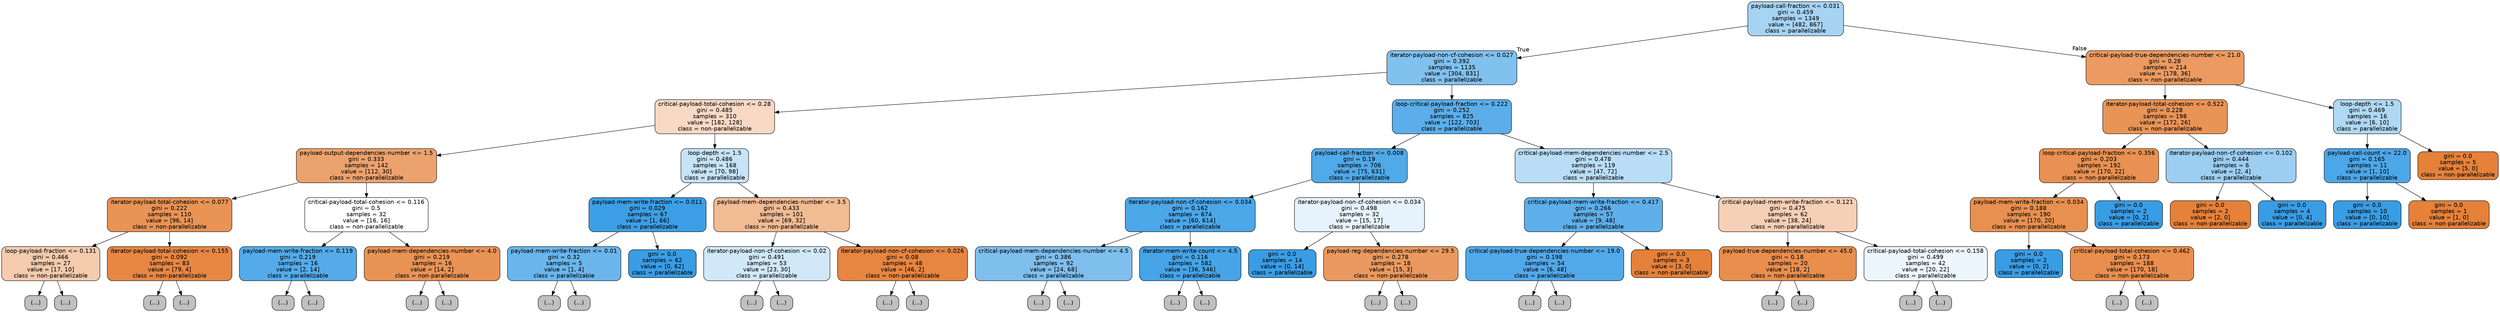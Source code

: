 digraph Tree {
node [shape=box, style="filled, rounded", color="black", fontname=helvetica] ;
edge [fontname=helvetica] ;
0 [label="payload-call-fraction <= 0.031\ngini = 0.459\nsamples = 1349\nvalue = [482, 867]\nclass = parallelizable", fillcolor="#399de571"] ;
1 [label="iterator-payload-non-cf-cohesion <= 0.027\ngini = 0.392\nsamples = 1135\nvalue = [304, 831]\nclass = parallelizable", fillcolor="#399de5a2"] ;
0 -> 1 [labeldistance=2.5, labelangle=45, headlabel="True"] ;
2 [label="critical-payload-total-cohesion <= 0.28\ngini = 0.485\nsamples = 310\nvalue = [182, 128]\nclass = non-parallelizable", fillcolor="#e581394c"] ;
1 -> 2 ;
3 [label="payload-output-dependencies-number <= 1.5\ngini = 0.333\nsamples = 142\nvalue = [112, 30]\nclass = non-parallelizable", fillcolor="#e58139bb"] ;
2 -> 3 ;
4 [label="iterator-payload-total-cohesion <= 0.077\ngini = 0.222\nsamples = 110\nvalue = [96, 14]\nclass = non-parallelizable", fillcolor="#e58139da"] ;
3 -> 4 ;
5 [label="loop-payload-fraction <= 0.131\ngini = 0.466\nsamples = 27\nvalue = [17, 10]\nclass = non-parallelizable", fillcolor="#e5813969"] ;
4 -> 5 ;
6 [label="(...)", fillcolor="#C0C0C0"] ;
5 -> 6 ;
13 [label="(...)", fillcolor="#C0C0C0"] ;
5 -> 13 ;
18 [label="iterator-payload-total-cohesion <= 0.155\ngini = 0.092\nsamples = 83\nvalue = [79, 4]\nclass = non-parallelizable", fillcolor="#e58139f2"] ;
4 -> 18 ;
19 [label="(...)", fillcolor="#C0C0C0"] ;
18 -> 19 ;
24 [label="(...)", fillcolor="#C0C0C0"] ;
18 -> 24 ;
29 [label="critical-payload-total-cohesion <= 0.116\ngini = 0.5\nsamples = 32\nvalue = [16, 16]\nclass = non-parallelizable", fillcolor="#e5813900"] ;
3 -> 29 ;
30 [label="payload-mem-write-fraction <= 0.119\ngini = 0.219\nsamples = 16\nvalue = [2, 14]\nclass = parallelizable", fillcolor="#399de5db"] ;
29 -> 30 ;
31 [label="(...)", fillcolor="#C0C0C0"] ;
30 -> 31 ;
32 [label="(...)", fillcolor="#C0C0C0"] ;
30 -> 32 ;
35 [label="payload-mem-dependencies-number <= 4.0\ngini = 0.219\nsamples = 16\nvalue = [14, 2]\nclass = non-parallelizable", fillcolor="#e58139db"] ;
29 -> 35 ;
36 [label="(...)", fillcolor="#C0C0C0"] ;
35 -> 36 ;
37 [label="(...)", fillcolor="#C0C0C0"] ;
35 -> 37 ;
38 [label="loop-depth <= 1.5\ngini = 0.486\nsamples = 168\nvalue = [70, 98]\nclass = parallelizable", fillcolor="#399de549"] ;
2 -> 38 ;
39 [label="payload-mem-write-fraction <= 0.011\ngini = 0.029\nsamples = 67\nvalue = [1, 66]\nclass = parallelizable", fillcolor="#399de5fb"] ;
38 -> 39 ;
40 [label="payload-mem-write-fraction <= 0.01\ngini = 0.32\nsamples = 5\nvalue = [1, 4]\nclass = parallelizable", fillcolor="#399de5bf"] ;
39 -> 40 ;
41 [label="(...)", fillcolor="#C0C0C0"] ;
40 -> 41 ;
42 [label="(...)", fillcolor="#C0C0C0"] ;
40 -> 42 ;
43 [label="gini = 0.0\nsamples = 62\nvalue = [0, 62]\nclass = parallelizable", fillcolor="#399de5ff"] ;
39 -> 43 ;
44 [label="payload-mem-dependencies-number <= 3.5\ngini = 0.433\nsamples = 101\nvalue = [69, 32]\nclass = non-parallelizable", fillcolor="#e5813989"] ;
38 -> 44 ;
45 [label="iterator-payload-non-cf-cohesion <= 0.02\ngini = 0.491\nsamples = 53\nvalue = [23, 30]\nclass = parallelizable", fillcolor="#399de53b"] ;
44 -> 45 ;
46 [label="(...)", fillcolor="#C0C0C0"] ;
45 -> 46 ;
55 [label="(...)", fillcolor="#C0C0C0"] ;
45 -> 55 ;
66 [label="iterator-payload-non-cf-cohesion <= 0.026\ngini = 0.08\nsamples = 48\nvalue = [46, 2]\nclass = non-parallelizable", fillcolor="#e58139f4"] ;
44 -> 66 ;
67 [label="(...)", fillcolor="#C0C0C0"] ;
66 -> 67 ;
72 [label="(...)", fillcolor="#C0C0C0"] ;
66 -> 72 ;
73 [label="loop-critical-payload-fraction <= 0.222\ngini = 0.252\nsamples = 825\nvalue = [122, 703]\nclass = parallelizable", fillcolor="#399de5d3"] ;
1 -> 73 ;
74 [label="payload-call-fraction <= 0.008\ngini = 0.19\nsamples = 706\nvalue = [75, 631]\nclass = parallelizable", fillcolor="#399de5e1"] ;
73 -> 74 ;
75 [label="iterator-payload-non-cf-cohesion <= 0.034\ngini = 0.162\nsamples = 674\nvalue = [60, 614]\nclass = parallelizable", fillcolor="#399de5e6"] ;
74 -> 75 ;
76 [label="critical-payload-mem-dependencies-number <= 4.5\ngini = 0.386\nsamples = 92\nvalue = [24, 68]\nclass = parallelizable", fillcolor="#399de5a5"] ;
75 -> 76 ;
77 [label="(...)", fillcolor="#C0C0C0"] ;
76 -> 77 ;
100 [label="(...)", fillcolor="#C0C0C0"] ;
76 -> 100 ;
105 [label="iterator-mem-write-count <= 4.5\ngini = 0.116\nsamples = 582\nvalue = [36, 546]\nclass = parallelizable", fillcolor="#399de5ee"] ;
75 -> 105 ;
106 [label="(...)", fillcolor="#C0C0C0"] ;
105 -> 106 ;
177 [label="(...)", fillcolor="#C0C0C0"] ;
105 -> 177 ;
178 [label="iterator-payload-non-cf-cohesion <= 0.034\ngini = 0.498\nsamples = 32\nvalue = [15, 17]\nclass = parallelizable", fillcolor="#399de51e"] ;
74 -> 178 ;
179 [label="gini = 0.0\nsamples = 14\nvalue = [0, 14]\nclass = parallelizable", fillcolor="#399de5ff"] ;
178 -> 179 ;
180 [label="payload-reg-dependencies-number <= 29.5\ngini = 0.278\nsamples = 18\nvalue = [15, 3]\nclass = non-parallelizable", fillcolor="#e58139cc"] ;
178 -> 180 ;
181 [label="(...)", fillcolor="#C0C0C0"] ;
180 -> 181 ;
182 [label="(...)", fillcolor="#C0C0C0"] ;
180 -> 182 ;
185 [label="critical-payload-mem-dependencies-number <= 2.5\ngini = 0.478\nsamples = 119\nvalue = [47, 72]\nclass = parallelizable", fillcolor="#399de559"] ;
73 -> 185 ;
186 [label="critical-payload-mem-write-fraction <= 0.417\ngini = 0.266\nsamples = 57\nvalue = [9, 48]\nclass = parallelizable", fillcolor="#399de5cf"] ;
185 -> 186 ;
187 [label="critical-payload-true-dependencies-number <= 19.0\ngini = 0.198\nsamples = 54\nvalue = [6, 48]\nclass = parallelizable", fillcolor="#399de5df"] ;
186 -> 187 ;
188 [label="(...)", fillcolor="#C0C0C0"] ;
187 -> 188 ;
199 [label="(...)", fillcolor="#C0C0C0"] ;
187 -> 199 ;
200 [label="gini = 0.0\nsamples = 3\nvalue = [3, 0]\nclass = non-parallelizable", fillcolor="#e58139ff"] ;
186 -> 200 ;
201 [label="critical-payload-mem-write-fraction <= 0.121\ngini = 0.475\nsamples = 62\nvalue = [38, 24]\nclass = non-parallelizable", fillcolor="#e581395e"] ;
185 -> 201 ;
202 [label="payload-true-dependencies-number <= 45.0\ngini = 0.18\nsamples = 20\nvalue = [18, 2]\nclass = non-parallelizable", fillcolor="#e58139e3"] ;
201 -> 202 ;
203 [label="(...)", fillcolor="#C0C0C0"] ;
202 -> 203 ;
208 [label="(...)", fillcolor="#C0C0C0"] ;
202 -> 208 ;
209 [label="critical-payload-total-cohesion <= 0.158\ngini = 0.499\nsamples = 42\nvalue = [20, 22]\nclass = parallelizable", fillcolor="#399de517"] ;
201 -> 209 ;
210 [label="(...)", fillcolor="#C0C0C0"] ;
209 -> 210 ;
215 [label="(...)", fillcolor="#C0C0C0"] ;
209 -> 215 ;
226 [label="critical-payload-true-dependencies-number <= 21.0\ngini = 0.28\nsamples = 214\nvalue = [178, 36]\nclass = non-parallelizable", fillcolor="#e58139cb"] ;
0 -> 226 [labeldistance=2.5, labelangle=-45, headlabel="False"] ;
227 [label="iterator-payload-total-cohesion <= 0.522\ngini = 0.228\nsamples = 198\nvalue = [172, 26]\nclass = non-parallelizable", fillcolor="#e58139d8"] ;
226 -> 227 ;
228 [label="loop-critical-payload-fraction <= 0.356\ngini = 0.203\nsamples = 192\nvalue = [170, 22]\nclass = non-parallelizable", fillcolor="#e58139de"] ;
227 -> 228 ;
229 [label="payload-mem-write-fraction <= 0.034\ngini = 0.188\nsamples = 190\nvalue = [170, 20]\nclass = non-parallelizable", fillcolor="#e58139e1"] ;
228 -> 229 ;
230 [label="gini = 0.0\nsamples = 2\nvalue = [0, 2]\nclass = parallelizable", fillcolor="#399de5ff"] ;
229 -> 230 ;
231 [label="critical-payload-total-cohesion <= 0.462\ngini = 0.173\nsamples = 188\nvalue = [170, 18]\nclass = non-parallelizable", fillcolor="#e58139e4"] ;
229 -> 231 ;
232 [label="(...)", fillcolor="#C0C0C0"] ;
231 -> 232 ;
263 [label="(...)", fillcolor="#C0C0C0"] ;
231 -> 263 ;
266 [label="gini = 0.0\nsamples = 2\nvalue = [0, 2]\nclass = parallelizable", fillcolor="#399de5ff"] ;
228 -> 266 ;
267 [label="iterator-payload-non-cf-cohesion <= 0.102\ngini = 0.444\nsamples = 6\nvalue = [2, 4]\nclass = parallelizable", fillcolor="#399de57f"] ;
227 -> 267 ;
268 [label="gini = 0.0\nsamples = 2\nvalue = [2, 0]\nclass = non-parallelizable", fillcolor="#e58139ff"] ;
267 -> 268 ;
269 [label="gini = 0.0\nsamples = 4\nvalue = [0, 4]\nclass = parallelizable", fillcolor="#399de5ff"] ;
267 -> 269 ;
270 [label="loop-depth <= 1.5\ngini = 0.469\nsamples = 16\nvalue = [6, 10]\nclass = parallelizable", fillcolor="#399de566"] ;
226 -> 270 ;
271 [label="payload-call-count <= 22.0\ngini = 0.165\nsamples = 11\nvalue = [1, 10]\nclass = parallelizable", fillcolor="#399de5e6"] ;
270 -> 271 ;
272 [label="gini = 0.0\nsamples = 10\nvalue = [0, 10]\nclass = parallelizable", fillcolor="#399de5ff"] ;
271 -> 272 ;
273 [label="gini = 0.0\nsamples = 1\nvalue = [1, 0]\nclass = non-parallelizable", fillcolor="#e58139ff"] ;
271 -> 273 ;
274 [label="gini = 0.0\nsamples = 5\nvalue = [5, 0]\nclass = non-parallelizable", fillcolor="#e58139ff"] ;
270 -> 274 ;
}